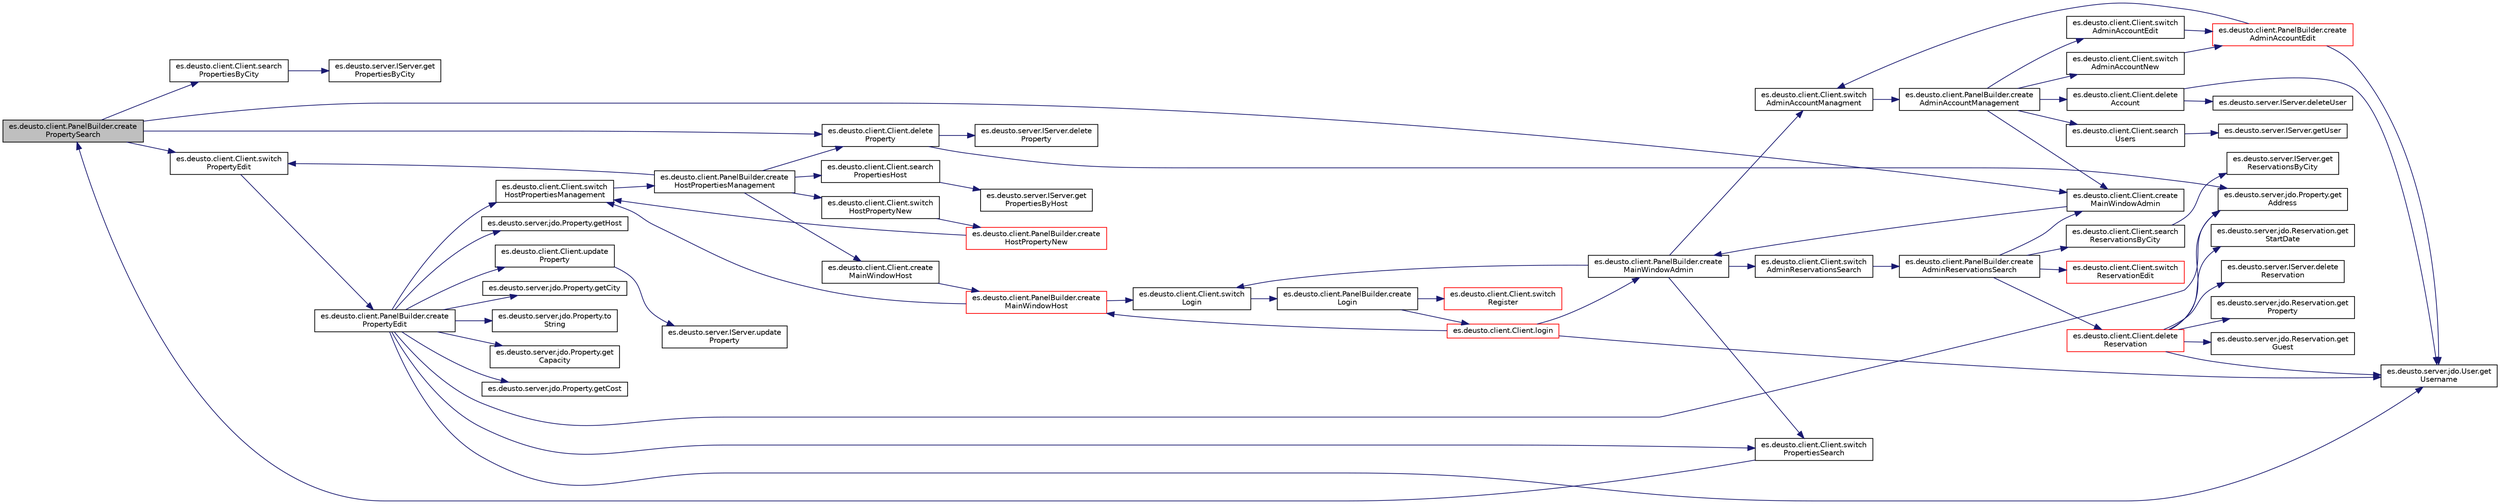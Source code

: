 digraph "es.deusto.client.PanelBuilder.createPropertySearch"
{
 // LATEX_PDF_SIZE
  edge [fontname="Helvetica",fontsize="10",labelfontname="Helvetica",labelfontsize="10"];
  node [fontname="Helvetica",fontsize="10",shape=record];
  rankdir="LR";
  Node1736 [label="es.deusto.client.PanelBuilder.create\lPropertySearch",height=0.2,width=0.4,color="black", fillcolor="grey75", style="filled", fontcolor="black",tooltip=" "];
  Node1736 -> Node1737 [color="midnightblue",fontsize="10",style="solid",fontname="Helvetica"];
  Node1737 [label="es.deusto.client.Client.search\lPropertiesByCity",height=0.2,width=0.4,color="black", fillcolor="white", style="filled",URL="$classes_1_1deusto_1_1client_1_1_client.html#a2d9b5c673ef56bd5662e8dd4a66d9fc6",tooltip=" "];
  Node1737 -> Node1738 [color="midnightblue",fontsize="10",style="solid",fontname="Helvetica"];
  Node1738 [label="es.deusto.server.IServer.get\lPropertiesByCity",height=0.2,width=0.4,color="black", fillcolor="white", style="filled",URL="$interfacees_1_1deusto_1_1server_1_1_i_server.html#a0790432014b61ed1a65b70c8065f3112",tooltip=" "];
  Node1736 -> Node1739 [color="midnightblue",fontsize="10",style="solid",fontname="Helvetica"];
  Node1739 [label="es.deusto.client.Client.delete\lProperty",height=0.2,width=0.4,color="black", fillcolor="white", style="filled",URL="$classes_1_1deusto_1_1client_1_1_client.html#a6173ae3d7f6aa82a2f6b68349677b5e5",tooltip=" "];
  Node1739 -> Node1740 [color="midnightblue",fontsize="10",style="solid",fontname="Helvetica"];
  Node1740 [label="es.deusto.server.IServer.delete\lProperty",height=0.2,width=0.4,color="black", fillcolor="white", style="filled",URL="$interfacees_1_1deusto_1_1server_1_1_i_server.html#a1ce4ff9676e7b397b721e8414f6ca7b7",tooltip=" "];
  Node1739 -> Node1741 [color="midnightblue",fontsize="10",style="solid",fontname="Helvetica"];
  Node1741 [label="es.deusto.server.jdo.Property.get\lAddress",height=0.2,width=0.4,color="black", fillcolor="white", style="filled",URL="$classes_1_1deusto_1_1server_1_1jdo_1_1_property.html#a4a9554abeb32ae08e921626a37957743",tooltip=" "];
  Node1736 -> Node1742 [color="midnightblue",fontsize="10",style="solid",fontname="Helvetica"];
  Node1742 [label="es.deusto.client.Client.switch\lPropertyEdit",height=0.2,width=0.4,color="black", fillcolor="white", style="filled",URL="$classes_1_1deusto_1_1client_1_1_client.html#a5dd6469d4428fe705fce4087aa386602",tooltip=" "];
  Node1742 -> Node1743 [color="midnightblue",fontsize="10",style="solid",fontname="Helvetica"];
  Node1743 [label="es.deusto.client.PanelBuilder.create\lPropertyEdit",height=0.2,width=0.4,color="black", fillcolor="white", style="filled",URL="$classes_1_1deusto_1_1client_1_1_panel_builder.html#aeaa0ead483ff83c6a51a96eddaa8795a",tooltip=" "];
  Node1743 -> Node1741 [color="midnightblue",fontsize="10",style="solid",fontname="Helvetica"];
  Node1743 -> Node1744 [color="midnightblue",fontsize="10",style="solid",fontname="Helvetica"];
  Node1744 [label="es.deusto.server.jdo.Property.getCity",height=0.2,width=0.4,color="black", fillcolor="white", style="filled",URL="$classes_1_1deusto_1_1server_1_1jdo_1_1_property.html#a3603b6fd2ef63589fa9e27a96f51fa3c",tooltip=" "];
  Node1743 -> Node1745 [color="midnightblue",fontsize="10",style="solid",fontname="Helvetica"];
  Node1745 [label="es.deusto.server.jdo.Property.to\lString",height=0.2,width=0.4,color="black", fillcolor="white", style="filled",URL="$classes_1_1deusto_1_1server_1_1jdo_1_1_property.html#a3d94f84f2fcd52a7c9ab7699f190b045",tooltip=" "];
  Node1743 -> Node1746 [color="midnightblue",fontsize="10",style="solid",fontname="Helvetica"];
  Node1746 [label="es.deusto.server.jdo.Property.get\lCapacity",height=0.2,width=0.4,color="black", fillcolor="white", style="filled",URL="$classes_1_1deusto_1_1server_1_1jdo_1_1_property.html#a274d5fb1241620edfea62925f5563b6b",tooltip=" "];
  Node1743 -> Node1747 [color="midnightblue",fontsize="10",style="solid",fontname="Helvetica"];
  Node1747 [label="es.deusto.server.jdo.Property.getCost",height=0.2,width=0.4,color="black", fillcolor="white", style="filled",URL="$classes_1_1deusto_1_1server_1_1jdo_1_1_property.html#abfcf28d941edd99019b1c192bd97ffce",tooltip=" "];
  Node1743 -> Node1748 [color="midnightblue",fontsize="10",style="solid",fontname="Helvetica"];
  Node1748 [label="es.deusto.client.Client.switch\lPropertiesSearch",height=0.2,width=0.4,color="black", fillcolor="white", style="filled",URL="$classes_1_1deusto_1_1client_1_1_client.html#af87b7fcbe691ef0a31dbc6849a037415",tooltip=" "];
  Node1748 -> Node1736 [color="midnightblue",fontsize="10",style="solid",fontname="Helvetica"];
  Node1743 -> Node1749 [color="midnightblue",fontsize="10",style="solid",fontname="Helvetica"];
  Node1749 [label="es.deusto.client.Client.switch\lHostPropertiesManagement",height=0.2,width=0.4,color="black", fillcolor="white", style="filled",URL="$classes_1_1deusto_1_1client_1_1_client.html#a19e2021b8e93a30af971bfd07c2a8507",tooltip=" "];
  Node1749 -> Node1750 [color="midnightblue",fontsize="10",style="solid",fontname="Helvetica"];
  Node1750 [label="es.deusto.client.PanelBuilder.create\lHostPropertiesManagement",height=0.2,width=0.4,color="black", fillcolor="white", style="filled",URL="$classes_1_1deusto_1_1client_1_1_panel_builder.html#a163a405546ee36aa7ce547c754b17844",tooltip=" "];
  Node1750 -> Node1751 [color="midnightblue",fontsize="10",style="solid",fontname="Helvetica"];
  Node1751 [label="es.deusto.client.Client.search\lPropertiesHost",height=0.2,width=0.4,color="black", fillcolor="white", style="filled",URL="$classes_1_1deusto_1_1client_1_1_client.html#a2aef79610dd4a7267fcd58f2e16e8a7a",tooltip=" "];
  Node1751 -> Node1752 [color="midnightblue",fontsize="10",style="solid",fontname="Helvetica"];
  Node1752 [label="es.deusto.server.IServer.get\lPropertiesByHost",height=0.2,width=0.4,color="black", fillcolor="white", style="filled",URL="$interfacees_1_1deusto_1_1server_1_1_i_server.html#a7030a745989ac1ba7ce2493e6bb69992",tooltip=" "];
  Node1750 -> Node1739 [color="midnightblue",fontsize="10",style="solid",fontname="Helvetica"];
  Node1750 -> Node1742 [color="midnightblue",fontsize="10",style="solid",fontname="Helvetica"];
  Node1750 -> Node1753 [color="midnightblue",fontsize="10",style="solid",fontname="Helvetica"];
  Node1753 [label="es.deusto.client.Client.switch\lHostPropertyNew",height=0.2,width=0.4,color="black", fillcolor="white", style="filled",URL="$classes_1_1deusto_1_1client_1_1_client.html#a0796863f65c9c5e8857b3b129802358e",tooltip=" "];
  Node1753 -> Node1754 [color="midnightblue",fontsize="10",style="solid",fontname="Helvetica"];
  Node1754 [label="es.deusto.client.PanelBuilder.create\lHostPropertyNew",height=0.2,width=0.4,color="red", fillcolor="white", style="filled",URL="$classes_1_1deusto_1_1client_1_1_panel_builder.html#a5211ab6dedb849c374d7816f5071109c",tooltip=" "];
  Node1754 -> Node1749 [color="midnightblue",fontsize="10",style="solid",fontname="Helvetica"];
  Node1750 -> Node1757 [color="midnightblue",fontsize="10",style="solid",fontname="Helvetica"];
  Node1757 [label="es.deusto.client.Client.create\lMainWindowHost",height=0.2,width=0.4,color="black", fillcolor="white", style="filled",URL="$classes_1_1deusto_1_1client_1_1_client.html#afd0e78bff5570acbd1f8b06893d3a078",tooltip=" "];
  Node1757 -> Node1758 [color="midnightblue",fontsize="10",style="solid",fontname="Helvetica"];
  Node1758 [label="es.deusto.client.PanelBuilder.create\lMainWindowHost",height=0.2,width=0.4,color="red", fillcolor="white", style="filled",URL="$classes_1_1deusto_1_1client_1_1_panel_builder.html#a0d8f1d6c73010786f5b1765fdc490e4b",tooltip=" "];
  Node1758 -> Node1749 [color="midnightblue",fontsize="10",style="solid",fontname="Helvetica"];
  Node1758 -> Node1807 [color="midnightblue",fontsize="10",style="solid",fontname="Helvetica"];
  Node1807 [label="es.deusto.client.Client.switch\lLogin",height=0.2,width=0.4,color="black", fillcolor="white", style="filled",URL="$classes_1_1deusto_1_1client_1_1_client.html#a3649bfd0f4c5465aa12412473082b4a7",tooltip=" "];
  Node1807 -> Node1808 [color="midnightblue",fontsize="10",style="solid",fontname="Helvetica"];
  Node1808 [label="es.deusto.client.PanelBuilder.create\lLogin",height=0.2,width=0.4,color="black", fillcolor="white", style="filled",URL="$classes_1_1deusto_1_1client_1_1_panel_builder.html#a1922794e0ef78f689031499da33f495b",tooltip=" "];
  Node1808 -> Node1809 [color="midnightblue",fontsize="10",style="solid",fontname="Helvetica"];
  Node1809 [label="es.deusto.client.Client.login",height=0.2,width=0.4,color="red", fillcolor="white", style="filled",URL="$classes_1_1deusto_1_1client_1_1_client.html#a5c063d0b51ad320c92aa4d2525d67249",tooltip=" "];
  Node1809 -> Node1789 [color="midnightblue",fontsize="10",style="solid",fontname="Helvetica"];
  Node1789 [label="es.deusto.client.PanelBuilder.create\lMainWindowAdmin",height=0.2,width=0.4,color="black", fillcolor="white", style="filled",URL="$classes_1_1deusto_1_1client_1_1_panel_builder.html#a32b7942177958f07263535d6d255556b",tooltip=" "];
  Node1789 -> Node1748 [color="midnightblue",fontsize="10",style="solid",fontname="Helvetica"];
  Node1789 -> Node1790 [color="midnightblue",fontsize="10",style="solid",fontname="Helvetica"];
  Node1790 [label="es.deusto.client.Client.switch\lAdminAccountManagment",height=0.2,width=0.4,color="black", fillcolor="white", style="filled",URL="$classes_1_1deusto_1_1client_1_1_client.html#a2f806363c591a46a42ca419df7ce4ef0",tooltip=" "];
  Node1790 -> Node1791 [color="midnightblue",fontsize="10",style="solid",fontname="Helvetica"];
  Node1791 [label="es.deusto.client.PanelBuilder.create\lAdminAccountManagement",height=0.2,width=0.4,color="black", fillcolor="white", style="filled",URL="$classes_1_1deusto_1_1client_1_1_panel_builder.html#a76906aa362d3a389bda577a79b413374",tooltip=" "];
  Node1791 -> Node1792 [color="midnightblue",fontsize="10",style="solid",fontname="Helvetica"];
  Node1792 [label="es.deusto.client.Client.search\lUsers",height=0.2,width=0.4,color="black", fillcolor="white", style="filled",URL="$classes_1_1deusto_1_1client_1_1_client.html#ad3c463db80a7bf9a06bcce403fc19a0a",tooltip=" "];
  Node1792 -> Node1793 [color="midnightblue",fontsize="10",style="solid",fontname="Helvetica"];
  Node1793 [label="es.deusto.server.IServer.getUser",height=0.2,width=0.4,color="black", fillcolor="white", style="filled",URL="$interfacees_1_1deusto_1_1server_1_1_i_server.html#a10f923e205a2423c8246d7ea59de6dac",tooltip=" "];
  Node1791 -> Node1794 [color="midnightblue",fontsize="10",style="solid",fontname="Helvetica"];
  Node1794 [label="es.deusto.client.Client.delete\lAccount",height=0.2,width=0.4,color="black", fillcolor="white", style="filled",URL="$classes_1_1deusto_1_1client_1_1_client.html#ac4ca2d9c787126ab9efa15192586e195",tooltip=" "];
  Node1794 -> Node1795 [color="midnightblue",fontsize="10",style="solid",fontname="Helvetica"];
  Node1795 [label="es.deusto.server.IServer.deleteUser",height=0.2,width=0.4,color="black", fillcolor="white", style="filled",URL="$interfacees_1_1deusto_1_1server_1_1_i_server.html#a250204efd64d1e2c79cfb3923cf6a576",tooltip=" "];
  Node1794 -> Node1778 [color="midnightblue",fontsize="10",style="solid",fontname="Helvetica"];
  Node1778 [label="es.deusto.server.jdo.User.get\lUsername",height=0.2,width=0.4,color="black", fillcolor="white", style="filled",URL="$classes_1_1deusto_1_1server_1_1jdo_1_1_user.html#a40c65b004382179a33a463bcbb950dd3",tooltip=" "];
  Node1791 -> Node1796 [color="midnightblue",fontsize="10",style="solid",fontname="Helvetica"];
  Node1796 [label="es.deusto.client.Client.switch\lAdminAccountEdit",height=0.2,width=0.4,color="black", fillcolor="white", style="filled",URL="$classes_1_1deusto_1_1client_1_1_client.html#a60c21761b82af9149afcf18fdebbc417",tooltip=" "];
  Node1796 -> Node1797 [color="midnightblue",fontsize="10",style="solid",fontname="Helvetica"];
  Node1797 [label="es.deusto.client.PanelBuilder.create\lAdminAccountEdit",height=0.2,width=0.4,color="red", fillcolor="white", style="filled",URL="$classes_1_1deusto_1_1client_1_1_panel_builder.html#ab47c3bca19d01967d895e0dd7d3ad2f4",tooltip=" "];
  Node1797 -> Node1778 [color="midnightblue",fontsize="10",style="solid",fontname="Helvetica"];
  Node1797 -> Node1790 [color="midnightblue",fontsize="10",style="solid",fontname="Helvetica"];
  Node1791 -> Node1806 [color="midnightblue",fontsize="10",style="solid",fontname="Helvetica"];
  Node1806 [label="es.deusto.client.Client.switch\lAdminAccountNew",height=0.2,width=0.4,color="black", fillcolor="white", style="filled",URL="$classes_1_1deusto_1_1client_1_1_client.html#a7b9ebc242c5d265ebeacb379034c9b7b",tooltip=" "];
  Node1806 -> Node1797 [color="midnightblue",fontsize="10",style="solid",fontname="Helvetica"];
  Node1791 -> Node1788 [color="midnightblue",fontsize="10",style="solid",fontname="Helvetica"];
  Node1788 [label="es.deusto.client.Client.create\lMainWindowAdmin",height=0.2,width=0.4,color="black", fillcolor="white", style="filled",URL="$classes_1_1deusto_1_1client_1_1_client.html#a1628f28a7a5758510ccb6a4d1fa697a9",tooltip=" "];
  Node1788 -> Node1789 [color="midnightblue",fontsize="10",style="solid",fontname="Helvetica"];
  Node1789 -> Node1784 [color="midnightblue",fontsize="10",style="solid",fontname="Helvetica"];
  Node1784 [label="es.deusto.client.Client.switch\lAdminReservationsSearch",height=0.2,width=0.4,color="black", fillcolor="white", style="filled",URL="$classes_1_1deusto_1_1client_1_1_client.html#a64110a92c5026cc2c23c1989d86164fd",tooltip=" "];
  Node1784 -> Node1785 [color="midnightblue",fontsize="10",style="solid",fontname="Helvetica"];
  Node1785 [label="es.deusto.client.PanelBuilder.create\lAdminReservationsSearch",height=0.2,width=0.4,color="black", fillcolor="white", style="filled",URL="$classes_1_1deusto_1_1client_1_1_panel_builder.html#adc074dabcf7a18b43dc6d71df8f58963",tooltip=" "];
  Node1785 -> Node1786 [color="midnightblue",fontsize="10",style="solid",fontname="Helvetica"];
  Node1786 [label="es.deusto.client.Client.search\lReservationsByCity",height=0.2,width=0.4,color="black", fillcolor="white", style="filled",URL="$classes_1_1deusto_1_1client_1_1_client.html#a39ca9b32f2ad0be9882ff2e839052d3c",tooltip=" "];
  Node1786 -> Node1787 [color="midnightblue",fontsize="10",style="solid",fontname="Helvetica"];
  Node1787 [label="es.deusto.server.IServer.get\lReservationsByCity",height=0.2,width=0.4,color="black", fillcolor="white", style="filled",URL="$interfacees_1_1deusto_1_1server_1_1_i_server.html#a280b8bd856e215ec5a68743c93e19453",tooltip=" "];
  Node1785 -> Node1774 [color="midnightblue",fontsize="10",style="solid",fontname="Helvetica"];
  Node1774 [label="es.deusto.client.Client.delete\lReservation",height=0.2,width=0.4,color="red", fillcolor="white", style="filled",URL="$classes_1_1deusto_1_1client_1_1_client.html#a4cc2595986dac153bfdca8c59fcffdf7",tooltip=" "];
  Node1774 -> Node1775 [color="midnightblue",fontsize="10",style="solid",fontname="Helvetica"];
  Node1775 [label="es.deusto.server.IServer.delete\lReservation",height=0.2,width=0.4,color="black", fillcolor="white", style="filled",URL="$interfacees_1_1deusto_1_1server_1_1_i_server.html#aa2fa87abed70500d4debb14aefe2580d",tooltip=" "];
  Node1774 -> Node1776 [color="midnightblue",fontsize="10",style="solid",fontname="Helvetica"];
  Node1776 [label="es.deusto.server.jdo.Reservation.get\lProperty",height=0.2,width=0.4,color="black", fillcolor="white", style="filled",URL="$classes_1_1deusto_1_1server_1_1jdo_1_1_reservation.html#ad6ba1913be0e45a818ca41e036019def",tooltip=" "];
  Node1774 -> Node1741 [color="midnightblue",fontsize="10",style="solid",fontname="Helvetica"];
  Node1774 -> Node1777 [color="midnightblue",fontsize="10",style="solid",fontname="Helvetica"];
  Node1777 [label="es.deusto.server.jdo.Reservation.get\lGuest",height=0.2,width=0.4,color="black", fillcolor="white", style="filled",URL="$classes_1_1deusto_1_1server_1_1jdo_1_1_reservation.html#af9f20413df2d9da577f3411ac7496f86",tooltip=" "];
  Node1774 -> Node1778 [color="midnightblue",fontsize="10",style="solid",fontname="Helvetica"];
  Node1774 -> Node1779 [color="midnightblue",fontsize="10",style="solid",fontname="Helvetica"];
  Node1779 [label="es.deusto.server.jdo.Reservation.get\lStartDate",height=0.2,width=0.4,color="black", fillcolor="white", style="filled",URL="$classes_1_1deusto_1_1server_1_1jdo_1_1_reservation.html#ac14e287d27d6de58711ae33704fbb256",tooltip=" "];
  Node1785 -> Node1781 [color="midnightblue",fontsize="10",style="solid",fontname="Helvetica"];
  Node1781 [label="es.deusto.client.Client.switch\lReservationEdit",height=0.2,width=0.4,color="red", fillcolor="white", style="filled",URL="$classes_1_1deusto_1_1client_1_1_client.html#a0f4f5c060e44c9d9d6ed08b652612b13",tooltip=" "];
  Node1785 -> Node1788 [color="midnightblue",fontsize="10",style="solid",fontname="Helvetica"];
  Node1789 -> Node1807 [color="midnightblue",fontsize="10",style="solid",fontname="Helvetica"];
  Node1809 -> Node1778 [color="midnightblue",fontsize="10",style="solid",fontname="Helvetica"];
  Node1809 -> Node1758 [color="midnightblue",fontsize="10",style="solid",fontname="Helvetica"];
  Node1808 -> Node1811 [color="midnightblue",fontsize="10",style="solid",fontname="Helvetica"];
  Node1811 [label="es.deusto.client.Client.switch\lRegister",height=0.2,width=0.4,color="red", fillcolor="white", style="filled",URL="$classes_1_1deusto_1_1client_1_1_client.html#a4d905b598ea8ff38f06e9a12b81dcab2",tooltip=" "];
  Node1743 -> Node1821 [color="midnightblue",fontsize="10",style="solid",fontname="Helvetica"];
  Node1821 [label="es.deusto.server.jdo.Property.getHost",height=0.2,width=0.4,color="black", fillcolor="white", style="filled",URL="$classes_1_1deusto_1_1server_1_1jdo_1_1_property.html#af3138509590c35677327a5f4f698f020",tooltip=" "];
  Node1743 -> Node1778 [color="midnightblue",fontsize="10",style="solid",fontname="Helvetica"];
  Node1743 -> Node1822 [color="midnightblue",fontsize="10",style="solid",fontname="Helvetica"];
  Node1822 [label="es.deusto.client.Client.update\lProperty",height=0.2,width=0.4,color="black", fillcolor="white", style="filled",URL="$classes_1_1deusto_1_1client_1_1_client.html#a3fd3063938cffa56972e1f5a47bed6a3",tooltip=" "];
  Node1822 -> Node1823 [color="midnightblue",fontsize="10",style="solid",fontname="Helvetica"];
  Node1823 [label="es.deusto.server.IServer.update\lProperty",height=0.2,width=0.4,color="black", fillcolor="white", style="filled",URL="$interfacees_1_1deusto_1_1server_1_1_i_server.html#ac7b24a063ff2f4e051960cd18addd693",tooltip=" "];
  Node1736 -> Node1788 [color="midnightblue",fontsize="10",style="solid",fontname="Helvetica"];
}
